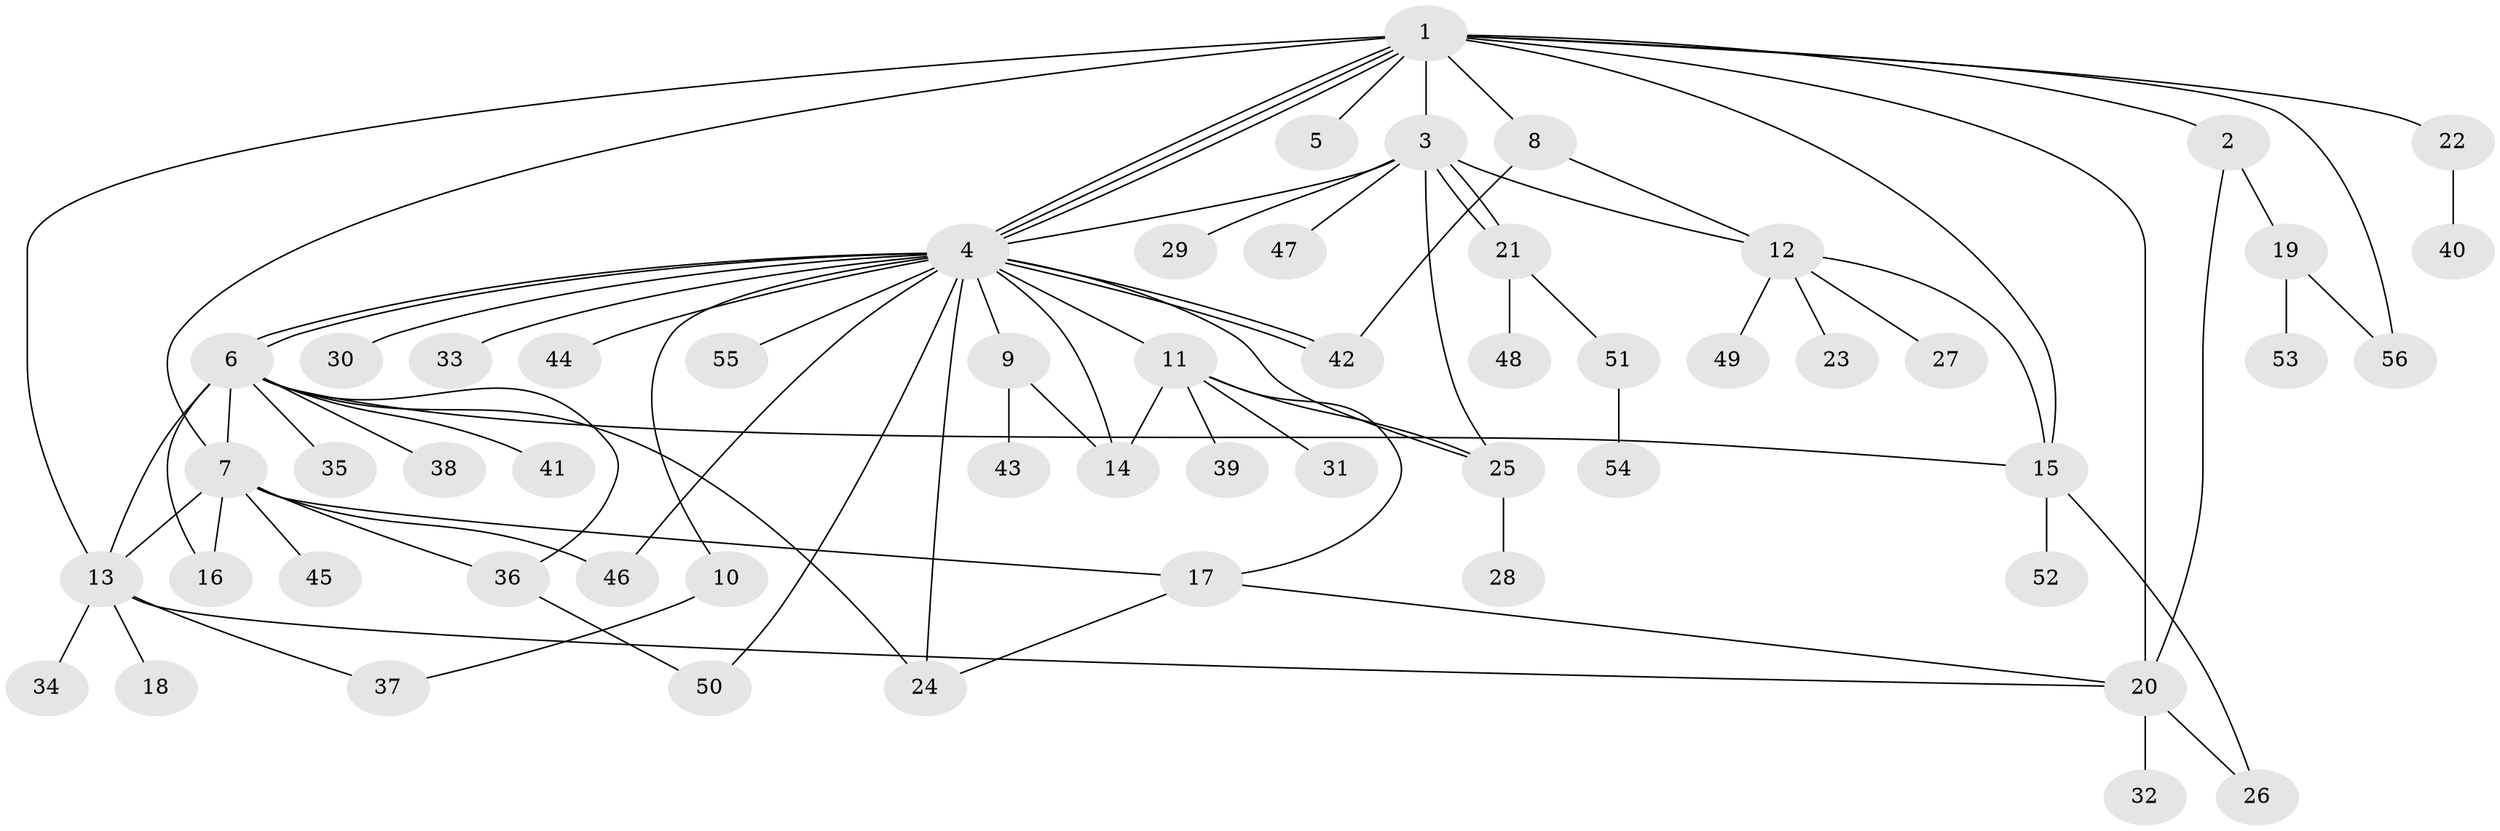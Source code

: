 // coarse degree distribution, {13: 0.023809523809523808, 3: 0.11904761904761904, 18: 0.023809523809523808, 1: 0.5238095238095238, 9: 0.023809523809523808, 8: 0.023809523809523808, 7: 0.023809523809523808, 2: 0.16666666666666666, 6: 0.023809523809523808, 4: 0.047619047619047616}
// Generated by graph-tools (version 1.1) at 2025/23/03/03/25 07:23:52]
// undirected, 56 vertices, 85 edges
graph export_dot {
graph [start="1"]
  node [color=gray90,style=filled];
  1;
  2;
  3;
  4;
  5;
  6;
  7;
  8;
  9;
  10;
  11;
  12;
  13;
  14;
  15;
  16;
  17;
  18;
  19;
  20;
  21;
  22;
  23;
  24;
  25;
  26;
  27;
  28;
  29;
  30;
  31;
  32;
  33;
  34;
  35;
  36;
  37;
  38;
  39;
  40;
  41;
  42;
  43;
  44;
  45;
  46;
  47;
  48;
  49;
  50;
  51;
  52;
  53;
  54;
  55;
  56;
  1 -- 2;
  1 -- 3;
  1 -- 4;
  1 -- 4;
  1 -- 4;
  1 -- 5;
  1 -- 7;
  1 -- 8;
  1 -- 13;
  1 -- 15;
  1 -- 20;
  1 -- 22;
  1 -- 56;
  2 -- 19;
  2 -- 20;
  3 -- 4;
  3 -- 12;
  3 -- 21;
  3 -- 21;
  3 -- 25;
  3 -- 29;
  3 -- 47;
  4 -- 6;
  4 -- 6;
  4 -- 9;
  4 -- 10;
  4 -- 11;
  4 -- 14;
  4 -- 24;
  4 -- 25;
  4 -- 30;
  4 -- 33;
  4 -- 42;
  4 -- 42;
  4 -- 44;
  4 -- 46;
  4 -- 50;
  4 -- 55;
  6 -- 7;
  6 -- 13;
  6 -- 15;
  6 -- 16;
  6 -- 24;
  6 -- 35;
  6 -- 36;
  6 -- 38;
  6 -- 41;
  7 -- 13;
  7 -- 16;
  7 -- 17;
  7 -- 36;
  7 -- 45;
  7 -- 46;
  8 -- 12;
  8 -- 42;
  9 -- 14;
  9 -- 43;
  10 -- 37;
  11 -- 14;
  11 -- 17;
  11 -- 25;
  11 -- 31;
  11 -- 39;
  12 -- 15;
  12 -- 23;
  12 -- 27;
  12 -- 49;
  13 -- 18;
  13 -- 20;
  13 -- 34;
  13 -- 37;
  15 -- 26;
  15 -- 52;
  17 -- 20;
  17 -- 24;
  19 -- 53;
  19 -- 56;
  20 -- 26;
  20 -- 32;
  21 -- 48;
  21 -- 51;
  22 -- 40;
  25 -- 28;
  36 -- 50;
  51 -- 54;
}
